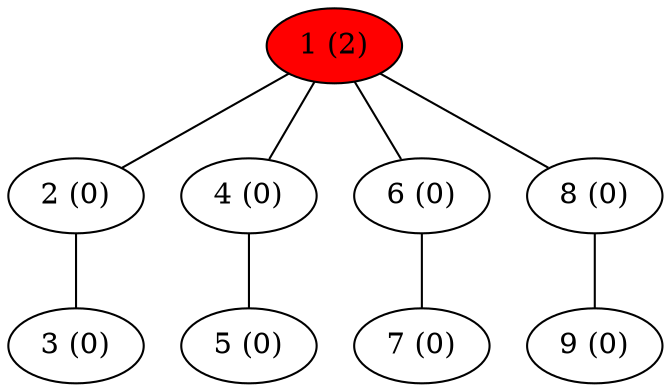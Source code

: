 graph MyGraph {
	1;
	2;
	3;
	4;
	5;
	6;
	7;
	8;
	9;
	1 -- 2;
	1 -- 4;
	1 -- 6;
	1 -- 8;
	2 -- 3;
	4 -- 5;
	6 -- 7;
	8 -- 9;
	1 [label="1 (2)"];
	2 [label="2 (0)"];
	3 [label="3 (0)"];
	4 [label="4 (0)"];
	5 [label="5 (0)"];
	6 [label="6 (0)"];
	7 [label="7 (0)"];
	8 [label="8 (0)"];
	9 [label="9 (0)"];
    1 [style=filled, fillcolor=red];
}
